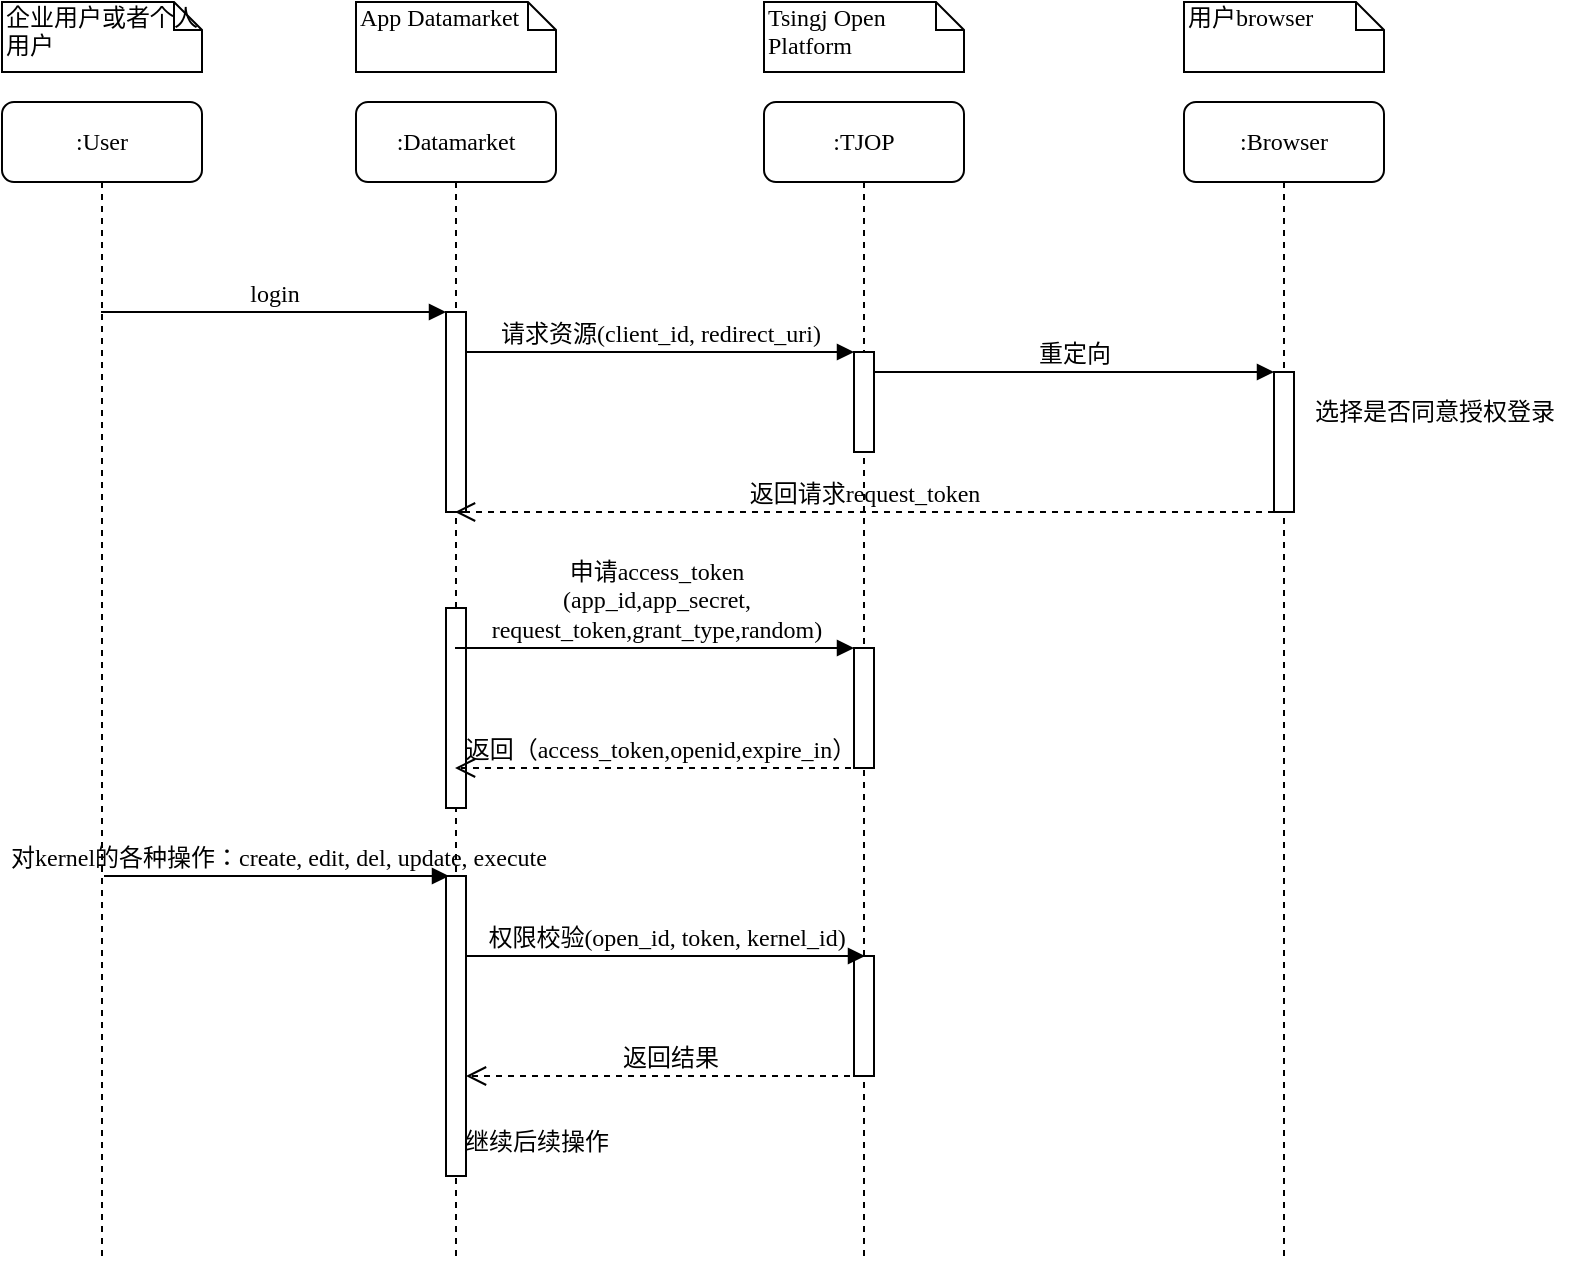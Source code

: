 <mxfile version="12.7.9" type="github"><diagram name="Page-1" id="13e1069c-82ec-6db2-03f1-153e76fe0fe0"><mxGraphModel dx="1186" dy="715" grid="1" gridSize="10" guides="1" tooltips="1" connect="1" arrows="1" fold="1" page="1" pageScale="1" pageWidth="1100" pageHeight="850" background="#ffffff" math="0" shadow="0"><root><mxCell id="0"/><mxCell id="1" parent="0"/><mxCell id="7baba1c4bc27f4b0-2" value=":User" style="shape=umlLifeline;perimeter=lifelinePerimeter;whiteSpace=wrap;html=1;container=1;collapsible=0;recursiveResize=0;outlineConnect=0;rounded=1;shadow=0;comic=0;labelBackgroundColor=none;strokeWidth=1;fontFamily=Verdana;fontSize=12;align=center;" parent="1" vertex="1"><mxGeometry x="159" y="80" width="100" height="580" as="geometry"/></mxCell><mxCell id="7baba1c4bc27f4b0-3" value=":Datamarket" style="shape=umlLifeline;perimeter=lifelinePerimeter;whiteSpace=wrap;html=1;container=1;collapsible=0;recursiveResize=0;outlineConnect=0;rounded=1;shadow=0;comic=0;labelBackgroundColor=none;strokeWidth=1;fontFamily=Verdana;fontSize=12;align=center;" parent="1" vertex="1"><mxGeometry x="336" y="80" width="100" height="580" as="geometry"/></mxCell><mxCell id="7baba1c4bc27f4b0-13" value="" style="html=1;points=[];perimeter=orthogonalPerimeter;rounded=0;shadow=0;comic=0;labelBackgroundColor=none;strokeWidth=1;fontFamily=Verdana;fontSize=12;align=center;" parent="7baba1c4bc27f4b0-3" vertex="1"><mxGeometry x="45" y="105" width="10" height="100" as="geometry"/></mxCell><mxCell id="kqWRg6eTNoO2YXPey0bH-3" value="" style="html=1;points=[];perimeter=orthogonalPerimeter;rounded=0;shadow=0;comic=0;labelBackgroundColor=none;strokeWidth=1;fontFamily=Verdana;fontSize=12;align=center;" vertex="1" parent="7baba1c4bc27f4b0-3"><mxGeometry x="45" y="253" width="10" height="100" as="geometry"/></mxCell><mxCell id="7baba1c4bc27f4b0-4" value=":TJOP" style="shape=umlLifeline;perimeter=lifelinePerimeter;whiteSpace=wrap;html=1;container=1;collapsible=0;recursiveResize=0;outlineConnect=0;rounded=1;shadow=0;comic=0;labelBackgroundColor=none;strokeWidth=1;fontFamily=Verdana;fontSize=12;align=center;" parent="1" vertex="1"><mxGeometry x="540" y="80" width="100" height="580" as="geometry"/></mxCell><mxCell id="kqWRg6eTNoO2YXPey0bH-6" value="" style="html=1;points=[];perimeter=orthogonalPerimeter;rounded=0;shadow=0;comic=0;labelBackgroundColor=none;strokeWidth=1;fontFamily=Verdana;fontSize=12;align=center;" vertex="1" parent="7baba1c4bc27f4b0-4"><mxGeometry x="45" y="427" width="10" height="60" as="geometry"/></mxCell><mxCell id="7baba1c4bc27f4b0-5" value=":Browser" style="shape=umlLifeline;perimeter=lifelinePerimeter;whiteSpace=wrap;html=1;container=1;collapsible=0;recursiveResize=0;outlineConnect=0;rounded=1;shadow=0;comic=0;labelBackgroundColor=none;strokeWidth=1;fontFamily=Verdana;fontSize=12;align=center;" parent="1" vertex="1"><mxGeometry x="750" y="80" width="100" height="580" as="geometry"/></mxCell><mxCell id="7baba1c4bc27f4b0-16" value="" style="html=1;points=[];perimeter=orthogonalPerimeter;rounded=0;shadow=0;comic=0;labelBackgroundColor=none;strokeWidth=1;fontFamily=Verdana;fontSize=12;align=center;" parent="1" vertex="1"><mxGeometry x="585" y="205" width="10" height="50" as="geometry"/></mxCell><mxCell id="7baba1c4bc27f4b0-17" value="请求资源(client_id, redirect_uri)" style="html=1;verticalAlign=bottom;endArrow=block;labelBackgroundColor=none;fontFamily=Verdana;fontSize=12;edgeStyle=elbowEdgeStyle;elbow=vertical;" parent="1" source="7baba1c4bc27f4b0-13" target="7baba1c4bc27f4b0-16" edge="1"><mxGeometry relative="1" as="geometry"><mxPoint x="510" y="205" as="sourcePoint"/><Array as="points"><mxPoint x="460" y="205"/></Array></mxGeometry></mxCell><mxCell id="7baba1c4bc27f4b0-19" value="" style="html=1;points=[];perimeter=orthogonalPerimeter;rounded=0;shadow=0;comic=0;labelBackgroundColor=none;strokeWidth=1;fontFamily=Verdana;fontSize=12;align=center;" parent="1" vertex="1"><mxGeometry x="795" y="215" width="10" height="70" as="geometry"/></mxCell><mxCell id="7baba1c4bc27f4b0-20" value="重定向" style="html=1;verticalAlign=bottom;endArrow=block;entryX=0;entryY=0;labelBackgroundColor=none;fontFamily=Verdana;fontSize=12;edgeStyle=elbowEdgeStyle;elbow=vertical;" parent="1" source="7baba1c4bc27f4b0-16" target="7baba1c4bc27f4b0-19" edge="1"><mxGeometry relative="1" as="geometry"><mxPoint x="650" y="215" as="sourcePoint"/></mxGeometry></mxCell><mxCell id="7baba1c4bc27f4b0-21" value="返回请求request_token" style="html=1;verticalAlign=bottom;endArrow=open;dashed=1;endSize=8;labelBackgroundColor=none;fontFamily=Verdana;fontSize=12;edgeStyle=elbowEdgeStyle;elbow=vertical;" parent="1" source="7baba1c4bc27f4b0-19" edge="1"><mxGeometry relative="1" as="geometry"><mxPoint x="385.5" y="285" as="targetPoint"/><Array as="points"><mxPoint x="650" y="285"/><mxPoint x="500" y="265"/><mxPoint x="670" y="245"/><mxPoint x="700" y="245"/></Array></mxGeometry></mxCell><mxCell id="7baba1c4bc27f4b0-22" value="" style="html=1;points=[];perimeter=orthogonalPerimeter;rounded=0;shadow=0;comic=0;labelBackgroundColor=none;strokeWidth=1;fontFamily=Verdana;fontSize=12;align=center;" parent="1" vertex="1"><mxGeometry x="585" y="353" width="10" height="60" as="geometry"/></mxCell><mxCell id="7baba1c4bc27f4b0-23" value="申请access_token&lt;br&gt;(app_id,app_secret,&lt;br&gt;request_token,grant_type,random)" style="html=1;verticalAlign=bottom;endArrow=block;entryX=0;entryY=0;labelBackgroundColor=none;fontFamily=Verdana;fontSize=12;" parent="1" target="7baba1c4bc27f4b0-22" edge="1"><mxGeometry relative="1" as="geometry"><mxPoint x="385.5" y="353" as="sourcePoint"/></mxGeometry></mxCell><mxCell id="7baba1c4bc27f4b0-30" value="返回（access_token,openid,expire_in）" style="html=1;verticalAlign=bottom;endArrow=open;dashed=1;endSize=8;labelBackgroundColor=none;fontFamily=Verdana;fontSize=12;edgeStyle=elbowEdgeStyle;elbow=vertical;" parent="1" edge="1"><mxGeometry relative="1" as="geometry"><mxPoint x="385.5" y="413" as="targetPoint"/><Array as="points"><mxPoint x="500" y="413"/><mxPoint x="570" y="513"/></Array><mxPoint x="589.5" y="413" as="sourcePoint"/></mxGeometry></mxCell><mxCell id="7baba1c4bc27f4b0-14" value="login" style="html=1;verticalAlign=bottom;endArrow=block;entryX=0;entryY=0;labelBackgroundColor=none;fontFamily=Verdana;fontSize=12;edgeStyle=elbowEdgeStyle;elbow=vertical;" parent="1" target="7baba1c4bc27f4b0-13" edge="1"><mxGeometry relative="1" as="geometry"><mxPoint x="208.5" y="185" as="sourcePoint"/></mxGeometry></mxCell><mxCell id="7baba1c4bc27f4b0-41" value="企业用户或者个人用户" style="shape=note;whiteSpace=wrap;html=1;size=14;verticalAlign=top;align=left;spacingTop=-6;rounded=0;shadow=0;comic=0;labelBackgroundColor=none;strokeWidth=1;fontFamily=Verdana;fontSize=12" parent="1" vertex="1"><mxGeometry x="159" y="30" width="100" height="35" as="geometry"/></mxCell><mxCell id="7baba1c4bc27f4b0-42" value="App Datamarket" style="shape=note;whiteSpace=wrap;html=1;size=14;verticalAlign=top;align=left;spacingTop=-6;rounded=0;shadow=0;comic=0;labelBackgroundColor=none;strokeWidth=1;fontFamily=Verdana;fontSize=12" parent="1" vertex="1"><mxGeometry x="336" y="30" width="100" height="35" as="geometry"/></mxCell><mxCell id="7baba1c4bc27f4b0-43" value="Tsingj Open Platform" style="shape=note;whiteSpace=wrap;html=1;size=14;verticalAlign=top;align=left;spacingTop=-6;rounded=0;shadow=0;comic=0;labelBackgroundColor=none;strokeWidth=1;fontFamily=Verdana;fontSize=12" parent="1" vertex="1"><mxGeometry x="540" y="30" width="100" height="35" as="geometry"/></mxCell><mxCell id="7baba1c4bc27f4b0-44" value="用户browser" style="shape=note;whiteSpace=wrap;html=1;size=14;verticalAlign=top;align=left;spacingTop=-6;rounded=0;shadow=0;comic=0;labelBackgroundColor=none;strokeWidth=1;fontFamily=Verdana;fontSize=12" parent="1" vertex="1"><mxGeometry x="750" y="30" width="100" height="35" as="geometry"/></mxCell><mxCell id="kqWRg6eTNoO2YXPey0bH-1" value="选择是否同意授权登录" style="text;html=1;align=center;verticalAlign=middle;resizable=0;points=[];autosize=1;" vertex="1" parent="1"><mxGeometry x="805" y="225" width="140" height="20" as="geometry"/></mxCell><mxCell id="kqWRg6eTNoO2YXPey0bH-2" value="对kernel的各种操作：create, edit, del, update, execute" style="html=1;verticalAlign=bottom;endArrow=block;entryX=0;entryY=0;labelBackgroundColor=none;fontFamily=Verdana;fontSize=12;edgeStyle=elbowEdgeStyle;elbow=horizontal;" edge="1" parent="1"><mxGeometry relative="1" as="geometry"><mxPoint x="210" y="467" as="sourcePoint"/><mxPoint x="382.5" y="467" as="targetPoint"/></mxGeometry></mxCell><mxCell id="kqWRg6eTNoO2YXPey0bH-4" value="" style="html=1;points=[];perimeter=orthogonalPerimeter;rounded=0;shadow=0;comic=0;labelBackgroundColor=none;strokeWidth=1;fontFamily=Verdana;fontSize=12;align=center;" vertex="1" parent="1"><mxGeometry x="381" y="467" width="10" height="150" as="geometry"/></mxCell><mxCell id="kqWRg6eTNoO2YXPey0bH-5" value="权限校验(open_id, token, kernel_id)" style="html=1;verticalAlign=bottom;endArrow=block;entryX=0;entryY=0;labelBackgroundColor=none;fontFamily=Verdana;fontSize=12;" edge="1" parent="1"><mxGeometry relative="1" as="geometry"><mxPoint x="391" y="507" as="sourcePoint"/><mxPoint x="590.5" y="507" as="targetPoint"/></mxGeometry></mxCell><mxCell id="kqWRg6eTNoO2YXPey0bH-7" value="返回结果" style="html=1;verticalAlign=bottom;endArrow=open;dashed=1;endSize=8;labelBackgroundColor=none;fontFamily=Verdana;fontSize=12;edgeStyle=elbowEdgeStyle;elbow=vertical;" edge="1" parent="1"><mxGeometry relative="1" as="geometry"><mxPoint x="391" y="567" as="targetPoint"/><Array as="points"><mxPoint x="505.5" y="567"/><mxPoint x="575.5" y="667"/></Array><mxPoint x="595" y="567" as="sourcePoint"/></mxGeometry></mxCell><mxCell id="kqWRg6eTNoO2YXPey0bH-8" value="继续后续操作" style="text;html=1;align=center;verticalAlign=middle;resizable=0;points=[];autosize=1;" vertex="1" parent="1"><mxGeometry x="381" y="590" width="90" height="20" as="geometry"/></mxCell></root></mxGraphModel></diagram></mxfile>